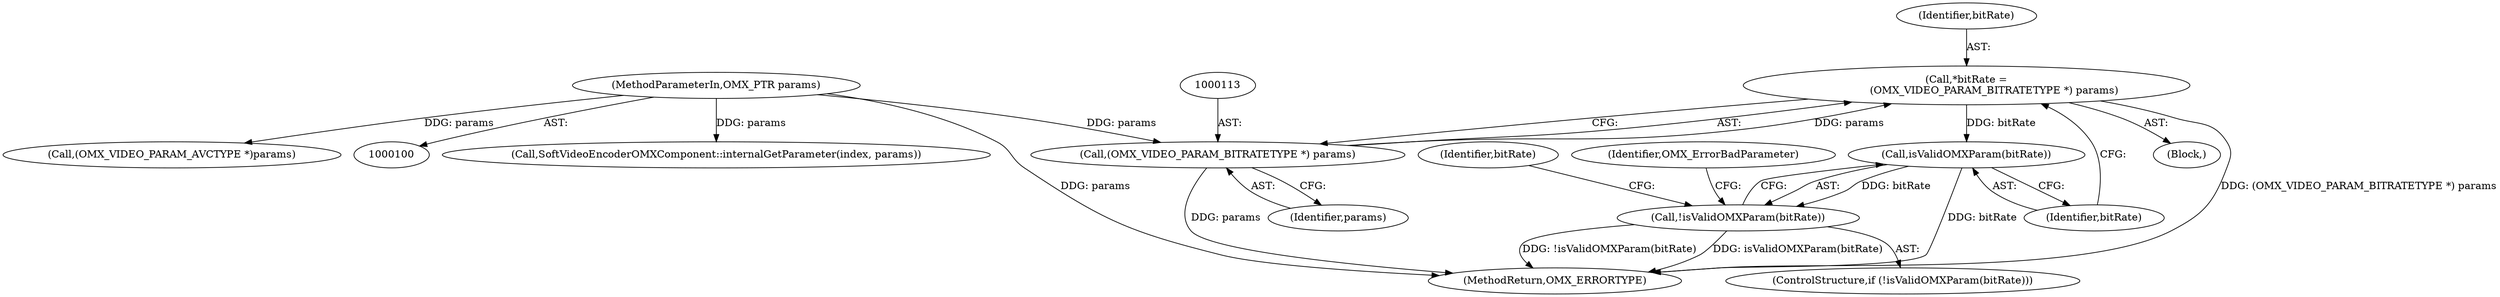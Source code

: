 digraph "0_Android_295c883fe3105b19bcd0f9e07d54c6b589fc5bff_12@pointer" {
"1000110" [label="(Call,*bitRate =\n                 (OMX_VIDEO_PARAM_BITRATETYPE *) params)"];
"1000112" [label="(Call,(OMX_VIDEO_PARAM_BITRATETYPE *) params)"];
"1000102" [label="(MethodParameterIn,OMX_PTR params)"];
"1000117" [label="(Call,isValidOMXParam(bitRate))"];
"1000116" [label="(Call,!isValidOMXParam(bitRate))"];
"1000110" [label="(Call,*bitRate =\n                 (OMX_VIDEO_PARAM_BITRATETYPE *) params)"];
"1000102" [label="(MethodParameterIn,OMX_PTR params)"];
"1000125" [label="(Identifier,bitRate)"];
"1000117" [label="(Call,isValidOMXParam(bitRate))"];
"1000108" [label="(Block,)"];
"1000262" [label="(MethodReturn,OMX_ERRORTYPE)"];
"1000115" [label="(ControlStructure,if (!isValidOMXParam(bitRate)))"];
"1000111" [label="(Identifier,bitRate)"];
"1000259" [label="(Call,SoftVideoEncoderOMXComponent::internalGetParameter(index, params))"];
"1000148" [label="(Call,(OMX_VIDEO_PARAM_AVCTYPE *)params)"];
"1000121" [label="(Identifier,OMX_ErrorBadParameter)"];
"1000112" [label="(Call,(OMX_VIDEO_PARAM_BITRATETYPE *) params)"];
"1000116" [label="(Call,!isValidOMXParam(bitRate))"];
"1000114" [label="(Identifier,params)"];
"1000118" [label="(Identifier,bitRate)"];
"1000110" -> "1000108"  [label="AST: "];
"1000110" -> "1000112"  [label="CFG: "];
"1000111" -> "1000110"  [label="AST: "];
"1000112" -> "1000110"  [label="AST: "];
"1000118" -> "1000110"  [label="CFG: "];
"1000110" -> "1000262"  [label="DDG: (OMX_VIDEO_PARAM_BITRATETYPE *) params"];
"1000112" -> "1000110"  [label="DDG: params"];
"1000110" -> "1000117"  [label="DDG: bitRate"];
"1000112" -> "1000114"  [label="CFG: "];
"1000113" -> "1000112"  [label="AST: "];
"1000114" -> "1000112"  [label="AST: "];
"1000112" -> "1000262"  [label="DDG: params"];
"1000102" -> "1000112"  [label="DDG: params"];
"1000102" -> "1000100"  [label="AST: "];
"1000102" -> "1000262"  [label="DDG: params"];
"1000102" -> "1000148"  [label="DDG: params"];
"1000102" -> "1000259"  [label="DDG: params"];
"1000117" -> "1000116"  [label="AST: "];
"1000117" -> "1000118"  [label="CFG: "];
"1000118" -> "1000117"  [label="AST: "];
"1000116" -> "1000117"  [label="CFG: "];
"1000117" -> "1000262"  [label="DDG: bitRate"];
"1000117" -> "1000116"  [label="DDG: bitRate"];
"1000116" -> "1000115"  [label="AST: "];
"1000121" -> "1000116"  [label="CFG: "];
"1000125" -> "1000116"  [label="CFG: "];
"1000116" -> "1000262"  [label="DDG: isValidOMXParam(bitRate)"];
"1000116" -> "1000262"  [label="DDG: !isValidOMXParam(bitRate)"];
}
